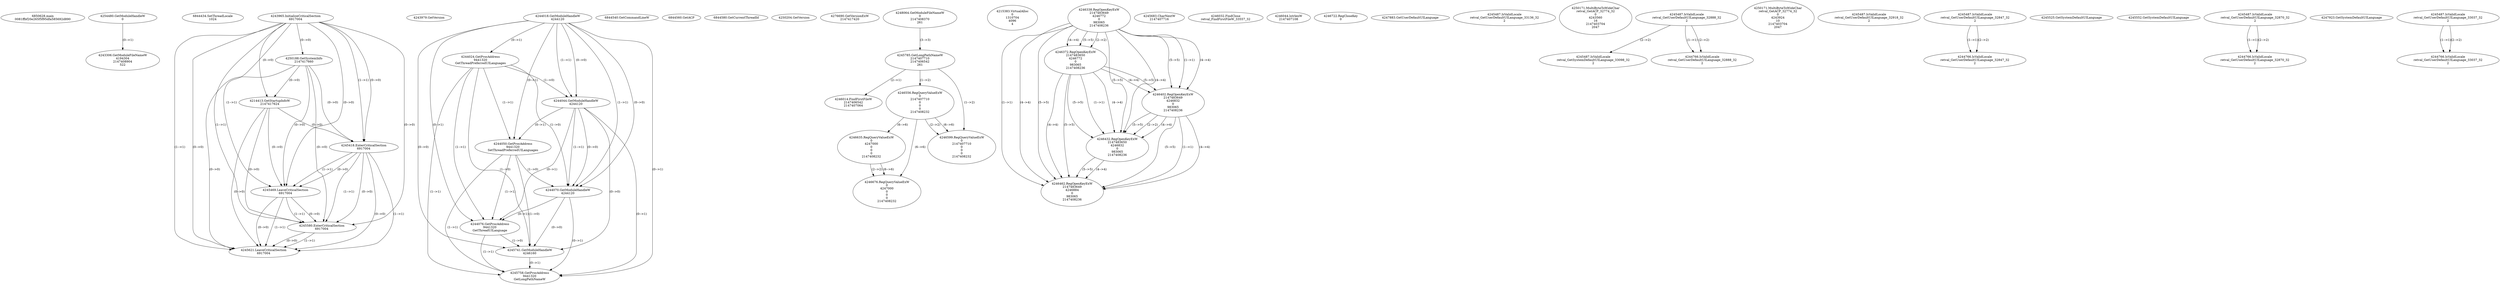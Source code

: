 // Global SCDG with merge call
digraph {
	0 [label="6850628.main
0081ffbf20e265f5f95dfa585692d890"]
	1 [label="4254480.GetModuleHandleW
0"]
	2 [label="6844434.SetThreadLocale
1024"]
	3 [label="4243965.InitializeCriticalSection
6917004"]
	4 [label="4243979.GetVersion
"]
	5 [label="4244018.GetModuleHandleW
4244120"]
	6 [label="4244024.GetProcAddress
9441320
GetThreadPreferredUILanguages"]
	5 -> 6 [label="(0-->1)"]
	7 [label="4244044.GetModuleHandleW
4244120"]
	5 -> 7 [label="(1-->1)"]
	5 -> 7 [label="(0-->0)"]
	6 -> 7 [label="(1-->0)"]
	8 [label="4244050.GetProcAddress
9441320
SetThreadPreferredUILanguages"]
	5 -> 8 [label="(0-->1)"]
	6 -> 8 [label="(1-->1)"]
	7 -> 8 [label="(0-->1)"]
	9 [label="4244070.GetModuleHandleW
4244120"]
	5 -> 9 [label="(1-->1)"]
	7 -> 9 [label="(1-->1)"]
	5 -> 9 [label="(0-->0)"]
	6 -> 9 [label="(1-->0)"]
	7 -> 9 [label="(0-->0)"]
	8 -> 9 [label="(1-->0)"]
	10 [label="4244076.GetProcAddress
9441320
GetThreadUILanguage"]
	5 -> 10 [label="(0-->1)"]
	6 -> 10 [label="(1-->1)"]
	7 -> 10 [label="(0-->1)"]
	8 -> 10 [label="(1-->1)"]
	9 -> 10 [label="(0-->1)"]
	11 [label="4250188.GetSystemInfo
2147417660"]
	3 -> 11 [label="(0-->0)"]
	12 [label="6844540.GetCommandLineW
"]
	13 [label="4214413.GetStartupInfoW
2147417624"]
	3 -> 13 [label="(0-->0)"]
	11 -> 13 [label="(0-->0)"]
	14 [label="6844560.GetACP
"]
	15 [label="6844580.GetCurrentThreadId
"]
	16 [label="4250204.GetVersion
"]
	17 [label="4276690.GetVersionExW
2147417420"]
	18 [label="4243306.GetModuleFileNameW
4194304
2147408904
522"]
	1 -> 18 [label="(0-->1)"]
	19 [label="4248064.GetModuleFileNameW
0
2147408370
261"]
	20 [label="4215383.VirtualAlloc
0
1310704
4096
4"]
	21 [label="4246338.RegOpenKeyExW
2147483649
4246772
0
983065
2147408236"]
	22 [label="4245741.GetModuleHandleW
4246160"]
	5 -> 22 [label="(0-->0)"]
	6 -> 22 [label="(1-->0)"]
	7 -> 22 [label="(0-->0)"]
	8 -> 22 [label="(1-->0)"]
	9 -> 22 [label="(0-->0)"]
	10 -> 22 [label="(1-->0)"]
	23 [label="4245758.GetProcAddress
9441320
GetLongPathNameW"]
	5 -> 23 [label="(0-->1)"]
	6 -> 23 [label="(1-->1)"]
	7 -> 23 [label="(0-->1)"]
	8 -> 23 [label="(1-->1)"]
	9 -> 23 [label="(0-->1)"]
	10 -> 23 [label="(1-->1)"]
	22 -> 23 [label="(0-->1)"]
	24 [label="4245785.GetLongPathNameW
2147407710
2147406542
261"]
	19 -> 24 [label="(3-->3)"]
	25 [label="4245683.CharNextW
2147407716"]
	26 [label="4246014.FindFirstFileW
2147406542
2147407064"]
	24 -> 26 [label="(2-->1)"]
	27 [label="4246032.FindClose
retval_FindFirstFileW_33557_32"]
	28 [label="4246044.lstrlenW
2147407108"]
	29 [label="4246556.RegQueryValueExW
0
2147407710
0
0
0
2147408232"]
	24 -> 29 [label="(1-->2)"]
	30 [label="4246372.RegOpenKeyExW
2147483650
4246772
0
983065
2147408236"]
	21 -> 30 [label="(2-->2)"]
	21 -> 30 [label="(4-->4)"]
	21 -> 30 [label="(5-->5)"]
	31 [label="4246635.RegQueryValueExW
0
4247000
0
0
0
2147408232"]
	29 -> 31 [label="(6-->6)"]
	32 [label="4246676.RegQueryValueExW
0
4247000
0
0
0
2147408232"]
	31 -> 32 [label="(2-->2)"]
	29 -> 32 [label="(6-->6)"]
	31 -> 32 [label="(6-->6)"]
	33 [label="4246722.RegCloseKey
0"]
	34 [label="4247883.GetUserDefaultUILanguage
"]
	35 [label="4245418.EnterCriticalSection
6917004"]
	3 -> 35 [label="(1-->1)"]
	3 -> 35 [label="(0-->0)"]
	11 -> 35 [label="(0-->0)"]
	13 -> 35 [label="(0-->0)"]
	36 [label="4245469.LeaveCriticalSection
6917004"]
	3 -> 36 [label="(1-->1)"]
	35 -> 36 [label="(1-->1)"]
	3 -> 36 [label="(0-->0)"]
	11 -> 36 [label="(0-->0)"]
	13 -> 36 [label="(0-->0)"]
	35 -> 36 [label="(0-->0)"]
	37 [label="4245487.IsValidLocale
retval_GetUserDefaultUILanguage_33136_32
2"]
	38 [label="4250171.MultiByteToWideChar
retval_GetACP_32774_32
0
4243560
16
2147403704
2047"]
	39 [label="4245487.IsValidLocale
retval_GetUserDefaultUILanguage_32888_32
2"]
	40 [label="4250171.MultiByteToWideChar
retval_GetACP_32774_32
0
4243924
10
2147403704
2047"]
	41 [label="4245487.IsValidLocale
retval_GetUserDefaultUILanguage_32918_32
2"]
	42 [label="4246599.RegQueryValueExW
0
2147407710
0
0
0
2147408232"]
	24 -> 42 [label="(1-->2)"]
	29 -> 42 [label="(2-->2)"]
	29 -> 42 [label="(6-->6)"]
	43 [label="4245487.IsValidLocale
retval_GetUserDefaultUILanguage_32847_32
2"]
	44 [label="4244766.IsValidLocale
retval_GetUserDefaultUILanguage_32847_32
2"]
	43 -> 44 [label="(1-->1)"]
	43 -> 44 [label="(2-->2)"]
	45 [label="4245525.GetSystemDefaultUILanguage
"]
	46 [label="4245552.GetSystemDefaultUILanguage
"]
	47 [label="4245487.IsValidLocale
retval_GetUserDefaultUILanguage_32870_32
2"]
	48 [label="4244766.IsValidLocale
retval_GetUserDefaultUILanguage_32870_32
2"]
	47 -> 48 [label="(1-->1)"]
	47 -> 48 [label="(2-->2)"]
	49 [label="4245580.EnterCriticalSection
6917004"]
	3 -> 49 [label="(1-->1)"]
	35 -> 49 [label="(1-->1)"]
	36 -> 49 [label="(1-->1)"]
	3 -> 49 [label="(0-->0)"]
	11 -> 49 [label="(0-->0)"]
	13 -> 49 [label="(0-->0)"]
	35 -> 49 [label="(0-->0)"]
	36 -> 49 [label="(0-->0)"]
	50 [label="4245621.LeaveCriticalSection
6917004"]
	3 -> 50 [label="(1-->1)"]
	35 -> 50 [label="(1-->1)"]
	36 -> 50 [label="(1-->1)"]
	49 -> 50 [label="(1-->1)"]
	3 -> 50 [label="(0-->0)"]
	11 -> 50 [label="(0-->0)"]
	13 -> 50 [label="(0-->0)"]
	35 -> 50 [label="(0-->0)"]
	36 -> 50 [label="(0-->0)"]
	49 -> 50 [label="(0-->0)"]
	51 [label="4247923.GetSystemDefaultUILanguage
"]
	52 [label="4245487.IsValidLocale
retval_GetSystemDefaultUILanguage_33098_32
2"]
	39 -> 52 [label="(2-->2)"]
	53 [label="4246402.RegOpenKeyExW
2147483649
4246832
0
983065
2147408236"]
	21 -> 53 [label="(1-->1)"]
	21 -> 53 [label="(4-->4)"]
	30 -> 53 [label="(4-->4)"]
	21 -> 53 [label="(5-->5)"]
	30 -> 53 [label="(5-->5)"]
	54 [label="4246432.RegOpenKeyExW
2147483650
4246832
0
983065
2147408236"]
	30 -> 54 [label="(1-->1)"]
	53 -> 54 [label="(2-->2)"]
	21 -> 54 [label="(4-->4)"]
	30 -> 54 [label="(4-->4)"]
	53 -> 54 [label="(4-->4)"]
	21 -> 54 [label="(5-->5)"]
	30 -> 54 [label="(5-->5)"]
	53 -> 54 [label="(5-->5)"]
	55 [label="4246462.RegOpenKeyExW
2147483649
4246884
0
983065
2147408236"]
	21 -> 55 [label="(1-->1)"]
	53 -> 55 [label="(1-->1)"]
	21 -> 55 [label="(4-->4)"]
	30 -> 55 [label="(4-->4)"]
	53 -> 55 [label="(4-->4)"]
	54 -> 55 [label="(4-->4)"]
	21 -> 55 [label="(5-->5)"]
	30 -> 55 [label="(5-->5)"]
	53 -> 55 [label="(5-->5)"]
	54 -> 55 [label="(5-->5)"]
	56 [label="4245487.IsValidLocale
retval_GetUserDefaultUILanguage_33037_32
2"]
	57 [label="4244766.IsValidLocale
retval_GetUserDefaultUILanguage_32888_32
2"]
	39 -> 57 [label="(1-->1)"]
	39 -> 57 [label="(2-->2)"]
	58 [label="4244766.IsValidLocale
retval_GetUserDefaultUILanguage_33037_32
2"]
	56 -> 58 [label="(1-->1)"]
	56 -> 58 [label="(2-->2)"]
}
